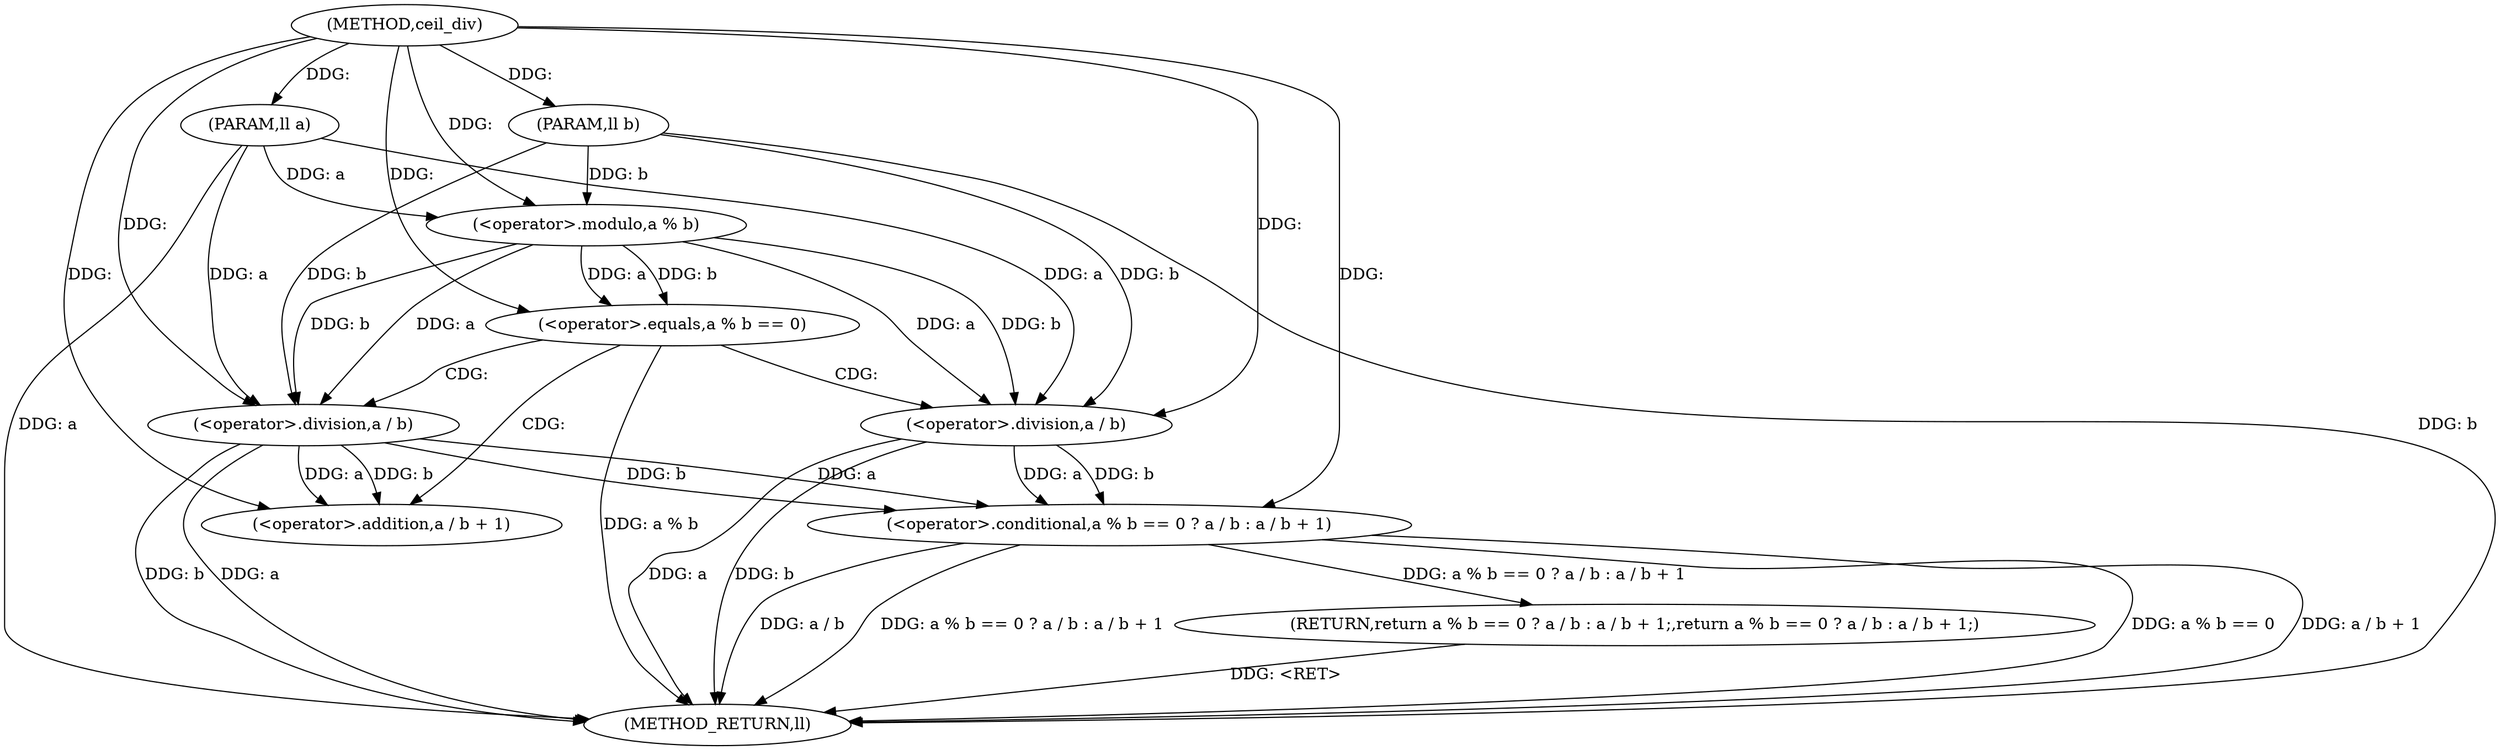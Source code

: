 digraph "ceil_div" {  
"1000204" [label = "(METHOD,ceil_div)" ]
"1000223" [label = "(METHOD_RETURN,ll)" ]
"1000205" [label = "(PARAM,ll a)" ]
"1000206" [label = "(PARAM,ll b)" ]
"1000208" [label = "(RETURN,return a % b == 0 ? a / b : a / b + 1;,return a % b == 0 ? a / b : a / b + 1;)" ]
"1000209" [label = "(<operator>.conditional,a % b == 0 ? a / b : a / b + 1)" ]
"1000210" [label = "(<operator>.equals,a % b == 0)" ]
"1000215" [label = "(<operator>.division,a / b)" ]
"1000218" [label = "(<operator>.addition,a / b + 1)" ]
"1000211" [label = "(<operator>.modulo,a % b)" ]
"1000219" [label = "(<operator>.division,a / b)" ]
  "1000208" -> "1000223"  [ label = "DDG: <RET>"] 
  "1000205" -> "1000223"  [ label = "DDG: a"] 
  "1000206" -> "1000223"  [ label = "DDG: b"] 
  "1000210" -> "1000223"  [ label = "DDG: a % b"] 
  "1000209" -> "1000223"  [ label = "DDG: a % b == 0"] 
  "1000219" -> "1000223"  [ label = "DDG: a"] 
  "1000219" -> "1000223"  [ label = "DDG: b"] 
  "1000209" -> "1000223"  [ label = "DDG: a / b + 1"] 
  "1000215" -> "1000223"  [ label = "DDG: a"] 
  "1000215" -> "1000223"  [ label = "DDG: b"] 
  "1000209" -> "1000223"  [ label = "DDG: a / b"] 
  "1000209" -> "1000223"  [ label = "DDG: a % b == 0 ? a / b : a / b + 1"] 
  "1000204" -> "1000205"  [ label = "DDG: "] 
  "1000204" -> "1000206"  [ label = "DDG: "] 
  "1000209" -> "1000208"  [ label = "DDG: a % b == 0 ? a / b : a / b + 1"] 
  "1000204" -> "1000209"  [ label = "DDG: "] 
  "1000219" -> "1000209"  [ label = "DDG: a"] 
  "1000219" -> "1000209"  [ label = "DDG: b"] 
  "1000215" -> "1000209"  [ label = "DDG: a"] 
  "1000215" -> "1000209"  [ label = "DDG: b"] 
  "1000211" -> "1000210"  [ label = "DDG: a"] 
  "1000211" -> "1000210"  [ label = "DDG: b"] 
  "1000204" -> "1000210"  [ label = "DDG: "] 
  "1000211" -> "1000215"  [ label = "DDG: a"] 
  "1000205" -> "1000215"  [ label = "DDG: a"] 
  "1000204" -> "1000215"  [ label = "DDG: "] 
  "1000211" -> "1000215"  [ label = "DDG: b"] 
  "1000206" -> "1000215"  [ label = "DDG: b"] 
  "1000219" -> "1000218"  [ label = "DDG: a"] 
  "1000219" -> "1000218"  [ label = "DDG: b"] 
  "1000204" -> "1000218"  [ label = "DDG: "] 
  "1000205" -> "1000211"  [ label = "DDG: a"] 
  "1000204" -> "1000211"  [ label = "DDG: "] 
  "1000206" -> "1000211"  [ label = "DDG: b"] 
  "1000211" -> "1000219"  [ label = "DDG: a"] 
  "1000205" -> "1000219"  [ label = "DDG: a"] 
  "1000204" -> "1000219"  [ label = "DDG: "] 
  "1000211" -> "1000219"  [ label = "DDG: b"] 
  "1000206" -> "1000219"  [ label = "DDG: b"] 
  "1000210" -> "1000218"  [ label = "CDG: "] 
  "1000210" -> "1000215"  [ label = "CDG: "] 
  "1000210" -> "1000219"  [ label = "CDG: "] 
}
